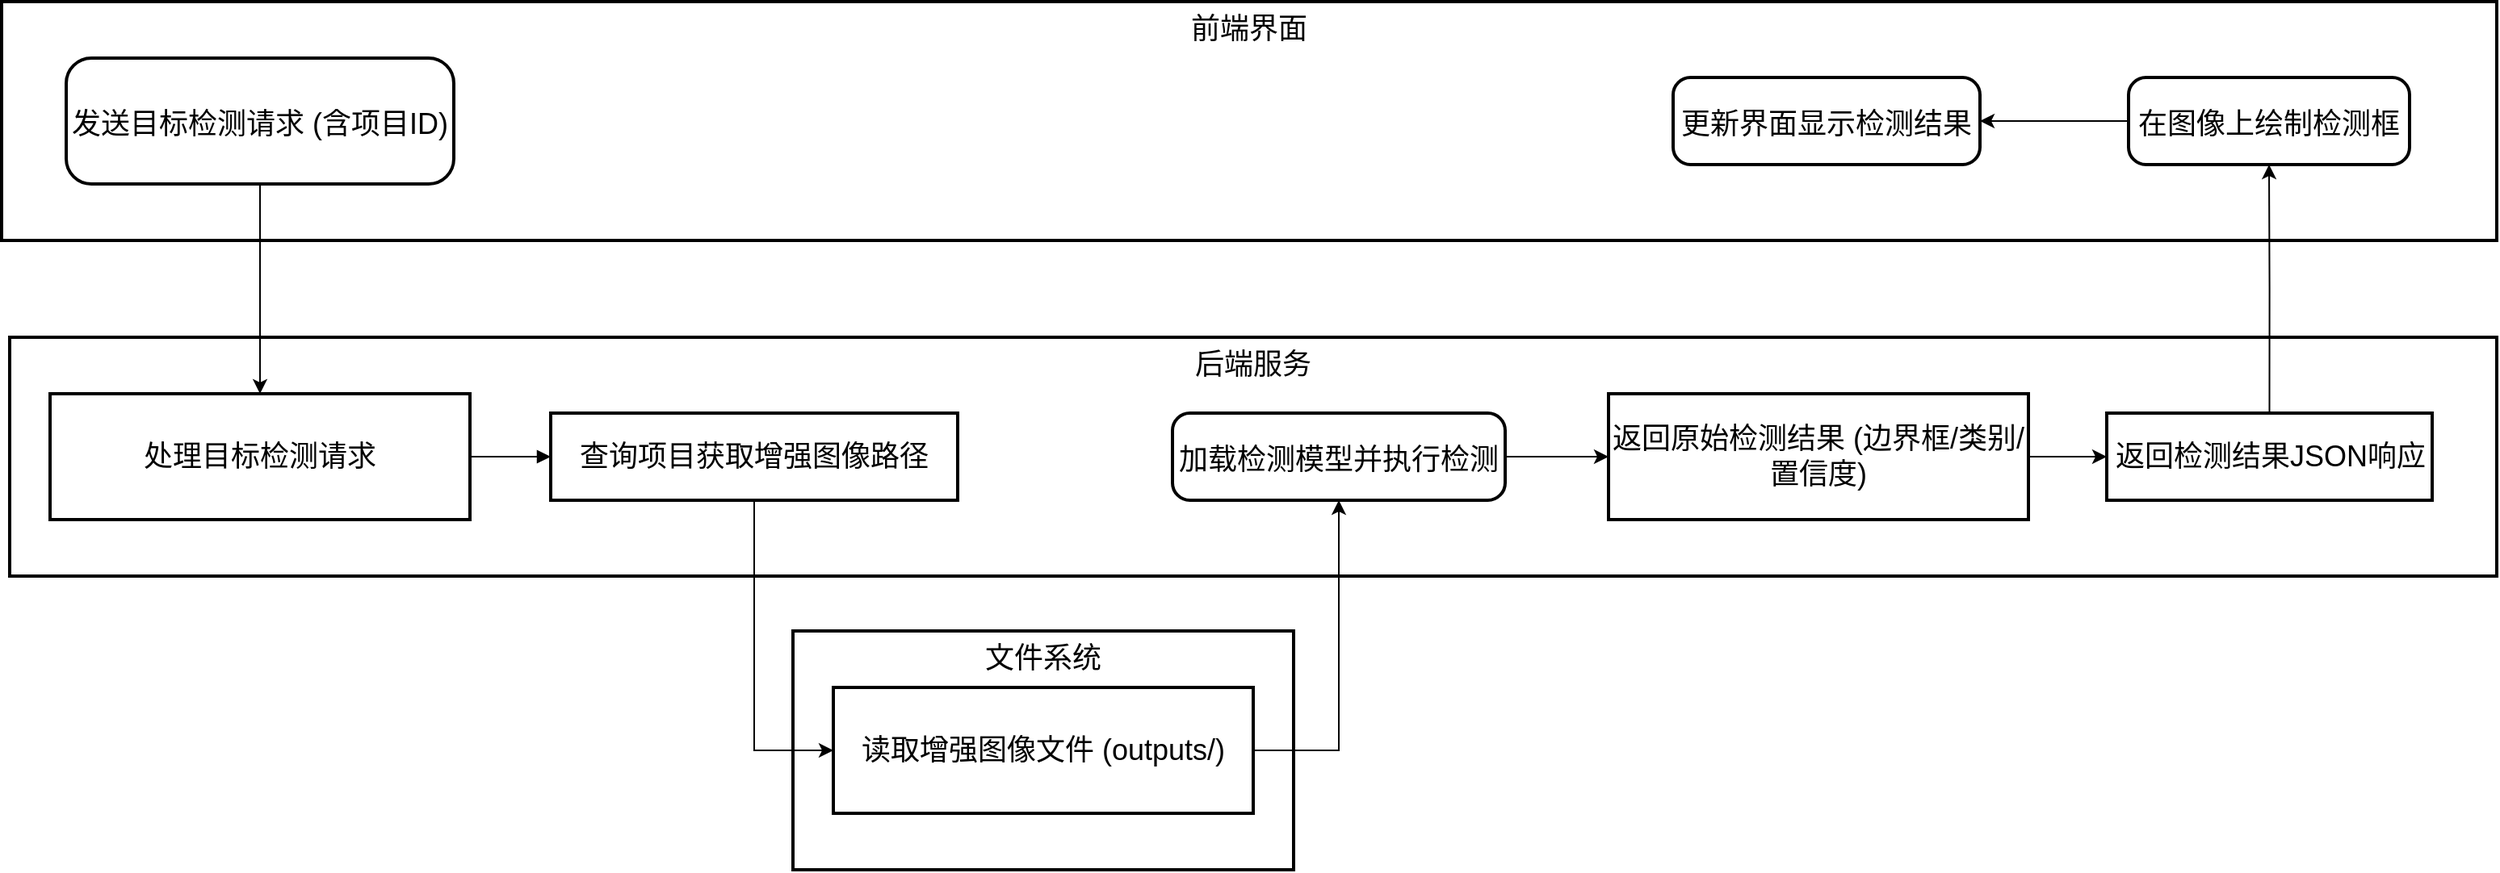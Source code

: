 <mxfile version="26.2.15">
  <diagram name="第 1 页" id="ttfqqxGrCTiPBYPnvHxl">
    <mxGraphModel dx="2314" dy="2449" grid="1" gridSize="10" guides="1" tooltips="1" connect="1" arrows="1" fold="1" page="1" pageScale="1" pageWidth="827" pageHeight="1169" math="0" shadow="0">
      <root>
        <mxCell id="0" />
        <mxCell id="1" parent="0" />
        <mxCell id="QCbK4rGyloYIYMNYVspa-26" value="文件系统" style="whiteSpace=wrap;strokeWidth=2;verticalAlign=top;fontSize=18;" vertex="1" parent="1">
          <mxGeometry x="825" y="170" width="310" height="148" as="geometry" />
        </mxCell>
        <mxCell id="QCbK4rGyloYIYMNYVspa-28" value="后端服务" style="whiteSpace=wrap;strokeWidth=2;verticalAlign=top;fontSize=18;" vertex="1" parent="1">
          <mxGeometry x="340" y="-12" width="1540" height="148" as="geometry" />
        </mxCell>
        <mxCell id="QCbK4rGyloYIYMNYVspa-29" value="前端界面" style="whiteSpace=wrap;strokeWidth=2;fontSize=18;verticalAlign=top;" vertex="1" parent="1">
          <mxGeometry x="335" y="-220" width="1545" height="148" as="geometry" />
        </mxCell>
        <mxCell id="QCbK4rGyloYIYMNYVspa-77" style="edgeStyle=orthogonalEdgeStyle;rounded=0;orthogonalLoop=1;jettySize=auto;html=1;exitX=0.5;exitY=1;exitDx=0;exitDy=0;fontSize=18;" edge="1" parent="1" source="QCbK4rGyloYIYMNYVspa-30" target="QCbK4rGyloYIYMNYVspa-33">
          <mxGeometry relative="1" as="geometry" />
        </mxCell>
        <mxCell id="QCbK4rGyloYIYMNYVspa-30" value="发送目标检测请求 (含项目ID)" style="rounded=1;arcSize=20;strokeWidth=2;fontSize=18;" vertex="1" parent="1">
          <mxGeometry x="375" y="-185" width="240" height="78" as="geometry" />
        </mxCell>
        <mxCell id="QCbK4rGyloYIYMNYVspa-82" style="edgeStyle=orthogonalEdgeStyle;rounded=0;orthogonalLoop=1;jettySize=auto;html=1;exitX=0;exitY=0.5;exitDx=0;exitDy=0;entryX=1;entryY=0.5;entryDx=0;entryDy=0;fontSize=18;" edge="1" parent="1" source="QCbK4rGyloYIYMNYVspa-31" target="QCbK4rGyloYIYMNYVspa-32">
          <mxGeometry relative="1" as="geometry" />
        </mxCell>
        <mxCell id="QCbK4rGyloYIYMNYVspa-31" value="在图像上绘制检测框" style="rounded=1;arcSize=20;strokeWidth=2;fontSize=18;" vertex="1" parent="1">
          <mxGeometry x="1652" y="-173" width="174" height="54" as="geometry" />
        </mxCell>
        <mxCell id="QCbK4rGyloYIYMNYVspa-32" value="更新界面显示检测结果" style="rounded=1;arcSize=20;strokeWidth=2;fontSize=18;" vertex="1" parent="1">
          <mxGeometry x="1370" y="-173" width="190" height="54" as="geometry" />
        </mxCell>
        <mxCell id="QCbK4rGyloYIYMNYVspa-33" value="处理目标检测请求" style="whiteSpace=wrap;strokeWidth=2;fontSize=18;" vertex="1" parent="1">
          <mxGeometry x="365" y="23" width="260" height="78" as="geometry" />
        </mxCell>
        <mxCell id="QCbK4rGyloYIYMNYVspa-78" style="edgeStyle=orthogonalEdgeStyle;rounded=0;orthogonalLoop=1;jettySize=auto;html=1;exitX=0.5;exitY=1;exitDx=0;exitDy=0;entryX=0;entryY=0.5;entryDx=0;entryDy=0;fontSize=18;" edge="1" parent="1" source="QCbK4rGyloYIYMNYVspa-34" target="QCbK4rGyloYIYMNYVspa-40">
          <mxGeometry relative="1" as="geometry" />
        </mxCell>
        <mxCell id="QCbK4rGyloYIYMNYVspa-34" value="查询项目获取增强图像路径" style="whiteSpace=wrap;strokeWidth=2;fontSize=18;" vertex="1" parent="1">
          <mxGeometry x="675" y="35" width="252" height="54" as="geometry" />
        </mxCell>
        <mxCell id="QCbK4rGyloYIYMNYVspa-81" style="edgeStyle=orthogonalEdgeStyle;rounded=0;orthogonalLoop=1;jettySize=auto;html=1;exitX=0.5;exitY=0;exitDx=0;exitDy=0;fontSize=18;" edge="1" parent="1" source="QCbK4rGyloYIYMNYVspa-37" target="QCbK4rGyloYIYMNYVspa-31">
          <mxGeometry relative="1" as="geometry" />
        </mxCell>
        <mxCell id="QCbK4rGyloYIYMNYVspa-37" value="返回检测结果JSON响应" style="whiteSpace=wrap;strokeWidth=2;fontSize=18;" vertex="1" parent="1">
          <mxGeometry x="1638.5" y="35" width="201.5" height="54" as="geometry" />
        </mxCell>
        <mxCell id="QCbK4rGyloYIYMNYVspa-89" style="edgeStyle=orthogonalEdgeStyle;rounded=0;orthogonalLoop=1;jettySize=auto;html=1;exitX=1;exitY=0.5;exitDx=0;exitDy=0;fontSize=18;" edge="1" parent="1" source="QCbK4rGyloYIYMNYVspa-38" target="QCbK4rGyloYIYMNYVspa-39">
          <mxGeometry relative="1" as="geometry" />
        </mxCell>
        <mxCell id="QCbK4rGyloYIYMNYVspa-38" value="加载检测模型并执行检测" style="rounded=1;arcSize=20;strokeWidth=2;fontSize=18;" vertex="1" parent="1">
          <mxGeometry x="1060" y="35" width="206" height="54" as="geometry" />
        </mxCell>
        <mxCell id="QCbK4rGyloYIYMNYVspa-90" style="edgeStyle=orthogonalEdgeStyle;rounded=0;orthogonalLoop=1;jettySize=auto;html=1;exitX=1;exitY=0.5;exitDx=0;exitDy=0;entryX=0;entryY=0.5;entryDx=0;entryDy=0;fontSize=18;" edge="1" parent="1" source="QCbK4rGyloYIYMNYVspa-39" target="QCbK4rGyloYIYMNYVspa-37">
          <mxGeometry relative="1" as="geometry" />
        </mxCell>
        <mxCell id="QCbK4rGyloYIYMNYVspa-39" value="返回原始检测结果 (边界框/类别/置信度)" style="whiteSpace=wrap;strokeWidth=2;fontSize=18;" vertex="1" parent="1">
          <mxGeometry x="1330" y="23" width="260" height="78" as="geometry" />
        </mxCell>
        <mxCell id="QCbK4rGyloYIYMNYVspa-87" style="edgeStyle=orthogonalEdgeStyle;rounded=0;orthogonalLoop=1;jettySize=auto;html=1;exitX=1;exitY=0.5;exitDx=0;exitDy=0;entryX=0.5;entryY=1;entryDx=0;entryDy=0;fontSize=18;" edge="1" parent="1" source="QCbK4rGyloYIYMNYVspa-40" target="QCbK4rGyloYIYMNYVspa-38">
          <mxGeometry relative="1" as="geometry" />
        </mxCell>
        <mxCell id="QCbK4rGyloYIYMNYVspa-40" value="读取增强图像文件 (outputs/)" style="whiteSpace=wrap;strokeWidth=2;fontSize=18;" vertex="1" parent="1">
          <mxGeometry x="850" y="205" width="260" height="78" as="geometry" />
        </mxCell>
        <mxCell id="QCbK4rGyloYIYMNYVspa-42" value="" style="curved=1;startArrow=none;endArrow=block;exitX=1;exitY=0.5;entryX=0;entryY=0.5;rounded=0;fontSize=18;" edge="1" parent="1" source="QCbK4rGyloYIYMNYVspa-33" target="QCbK4rGyloYIYMNYVspa-34">
          <mxGeometry relative="1" as="geometry">
            <Array as="points" />
          </mxGeometry>
        </mxCell>
      </root>
    </mxGraphModel>
  </diagram>
</mxfile>
